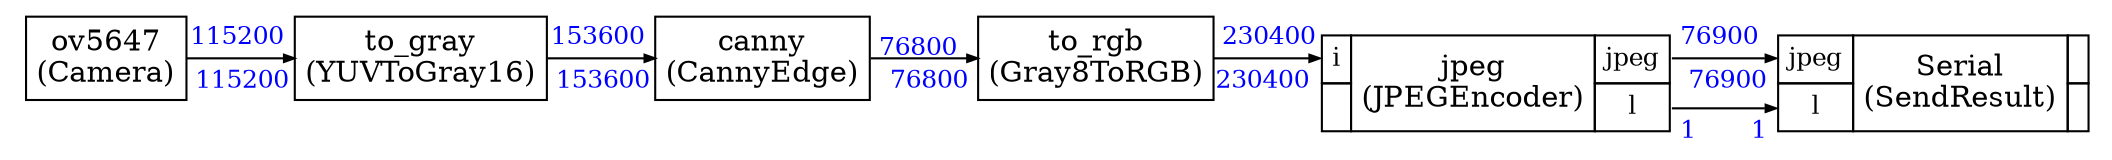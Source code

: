 



digraph structs {
    bgcolor = "white"
    node [shape=plaintext,color="black",fontcolor="black",fontname="Times-Roman"]
    rankdir=LR
    edge [arrowsize="0.5",color="black",fontcolor="black",fontname="Times-Roman"]



ov5647 [label=<
<TABLE color="black" bgcolor="none" BORDER="0" CELLBORDER="1" CELLSPACING="0" CELLPADDING="4">
  <TR>
    <TD ALIGN="CENTER" PORT="i"><FONT COLOR="black" POINT-SIZE="14.0">ov5647<BR/>(Camera)</FONT></TD>
  </TR>
</TABLE>>];

to_gray [label=<
<TABLE color="black" bgcolor="none" BORDER="0" CELLBORDER="1" CELLSPACING="0" CELLPADDING="4">
  <TR>
    <TD ALIGN="CENTER" PORT="i"><FONT COLOR="black" POINT-SIZE="14.0">to_gray<BR/>(YUVToGray16)</FONT></TD>
  </TR>
</TABLE>>];

canny [label=<
<TABLE color="black" bgcolor="none" BORDER="0" CELLBORDER="1" CELLSPACING="0" CELLPADDING="4">
  <TR>
    <TD ALIGN="CENTER" PORT="i"><FONT COLOR="black" POINT-SIZE="14.0">canny<BR/>(CannyEdge)</FONT></TD>
  </TR>
</TABLE>>];

to_rgb [label=<
<TABLE color="black" bgcolor="none" BORDER="0" CELLBORDER="1" CELLSPACING="0" CELLPADDING="4">
  <TR>
    <TD ALIGN="CENTER" PORT="i"><FONT COLOR="black" POINT-SIZE="14.0">to_rgb<BR/>(Gray8ToRGB)</FONT></TD>
  </TR>
</TABLE>>];


jpeg [label=<
<TABLE color="black" bgcolor="none" BORDER="0" CELLBORDER="1" CELLSPACING="0" CELLPADDING="4">
  <TR>
    <TD PORT="i"><FONT POINT-SIZE="12.0" COLOR="black">i</FONT></TD>
    <TD ALIGN="CENTER" ROWSPAN="2"><FONT COLOR="black" POINT-SIZE="14.0">jpeg<BR/>(JPEGEncoder)</FONT></TD>
    <TD PORT="jpeg"><FONT POINT-SIZE="12.0" COLOR="black">jpeg</FONT></TD>
  </TR>
<TR>
 
<TD></TD>
<TD PORT="l"><FONT POINT-SIZE="12.0" COLOR="black">l</FONT></TD>
</TR>

</TABLE>>];


Serial [label=<
<TABLE color="black" bgcolor="none" BORDER="0" CELLBORDER="1" CELLSPACING="0" CELLPADDING="4">
  <TR>
    <TD PORT="jpeg"><FONT POINT-SIZE="12.0" COLOR="black">jpeg</FONT></TD>
    <TD ALIGN="CENTER" ROWSPAN="2"><FONT COLOR="black" POINT-SIZE="14.0">Serial<BR/>(SendResult)</FONT></TD>
    <TD></TD>
  </TR>
<TR>
<TD PORT="l"><FONT POINT-SIZE="12.0" COLOR="black">l</FONT></TD>

 
<TD></TD></TR>

</TABLE>>];



ov5647:i -> to_gray:i [style="solid",color="black",label=""
,headlabel=<<TABLE BORDER="0" CELLPADDING="2"><TR><TD><FONT COLOR="blue" POINT-SIZE="12.0" >115200</FONT>
</TD></TR></TABLE>>
,taillabel=<<TABLE BORDER="0" CELLPADDING="2"><TR><TD><FONT COLOR="blue" POINT-SIZE="12.0" >115200</FONT>
</TD></TR></TABLE>>]

to_gray:i -> canny:i [style="solid",color="black",label=""
,headlabel=<<TABLE BORDER="0" CELLPADDING="2"><TR><TD><FONT COLOR="blue" POINT-SIZE="12.0" >153600</FONT>
</TD></TR></TABLE>>
,taillabel=<<TABLE BORDER="0" CELLPADDING="2"><TR><TD><FONT COLOR="blue" POINT-SIZE="12.0" >153600</FONT>
</TD></TR></TABLE>>]

canny:i -> to_rgb:i [style="solid",color="black",label=""
,headlabel=<<TABLE BORDER="0" CELLPADDING="2"><TR><TD><FONT COLOR="blue" POINT-SIZE="12.0" >76800</FONT>
</TD></TR></TABLE>>
,taillabel=<<TABLE BORDER="0" CELLPADDING="2"><TR><TD><FONT COLOR="blue" POINT-SIZE="12.0" >76800</FONT>
</TD></TR></TABLE>>]

to_rgb:i -> jpeg:i [style="solid",color="black",label=""
,headlabel=<<TABLE BORDER="0" CELLPADDING="2"><TR><TD><FONT COLOR="blue" POINT-SIZE="12.0" >230400</FONT>
</TD></TR></TABLE>>
,taillabel=<<TABLE BORDER="0" CELLPADDING="2"><TR><TD><FONT COLOR="blue" POINT-SIZE="12.0" >230400</FONT>
</TD></TR></TABLE>>]

jpeg:jpeg -> Serial:jpeg [style="solid",color="black",label=""
,headlabel=<<TABLE BORDER="0" CELLPADDING="2"><TR><TD><FONT COLOR="blue" POINT-SIZE="12.0" >76900</FONT>
</TD></TR></TABLE>>
,taillabel=<<TABLE BORDER="0" CELLPADDING="2"><TR><TD><FONT COLOR="blue" POINT-SIZE="12.0" >76900</FONT>
</TD></TR></TABLE>>]

jpeg:l -> Serial:l [style="solid",color="black",label=""
,headlabel=<<TABLE BORDER="0" CELLPADDING="2"><TR><TD><FONT COLOR="blue" POINT-SIZE="12.0" >1</FONT>
</TD></TR></TABLE>>
,taillabel=<<TABLE BORDER="0" CELLPADDING="2"><TR><TD><FONT COLOR="blue" POINT-SIZE="12.0" >1</FONT>
</TD></TR></TABLE>>]


}
